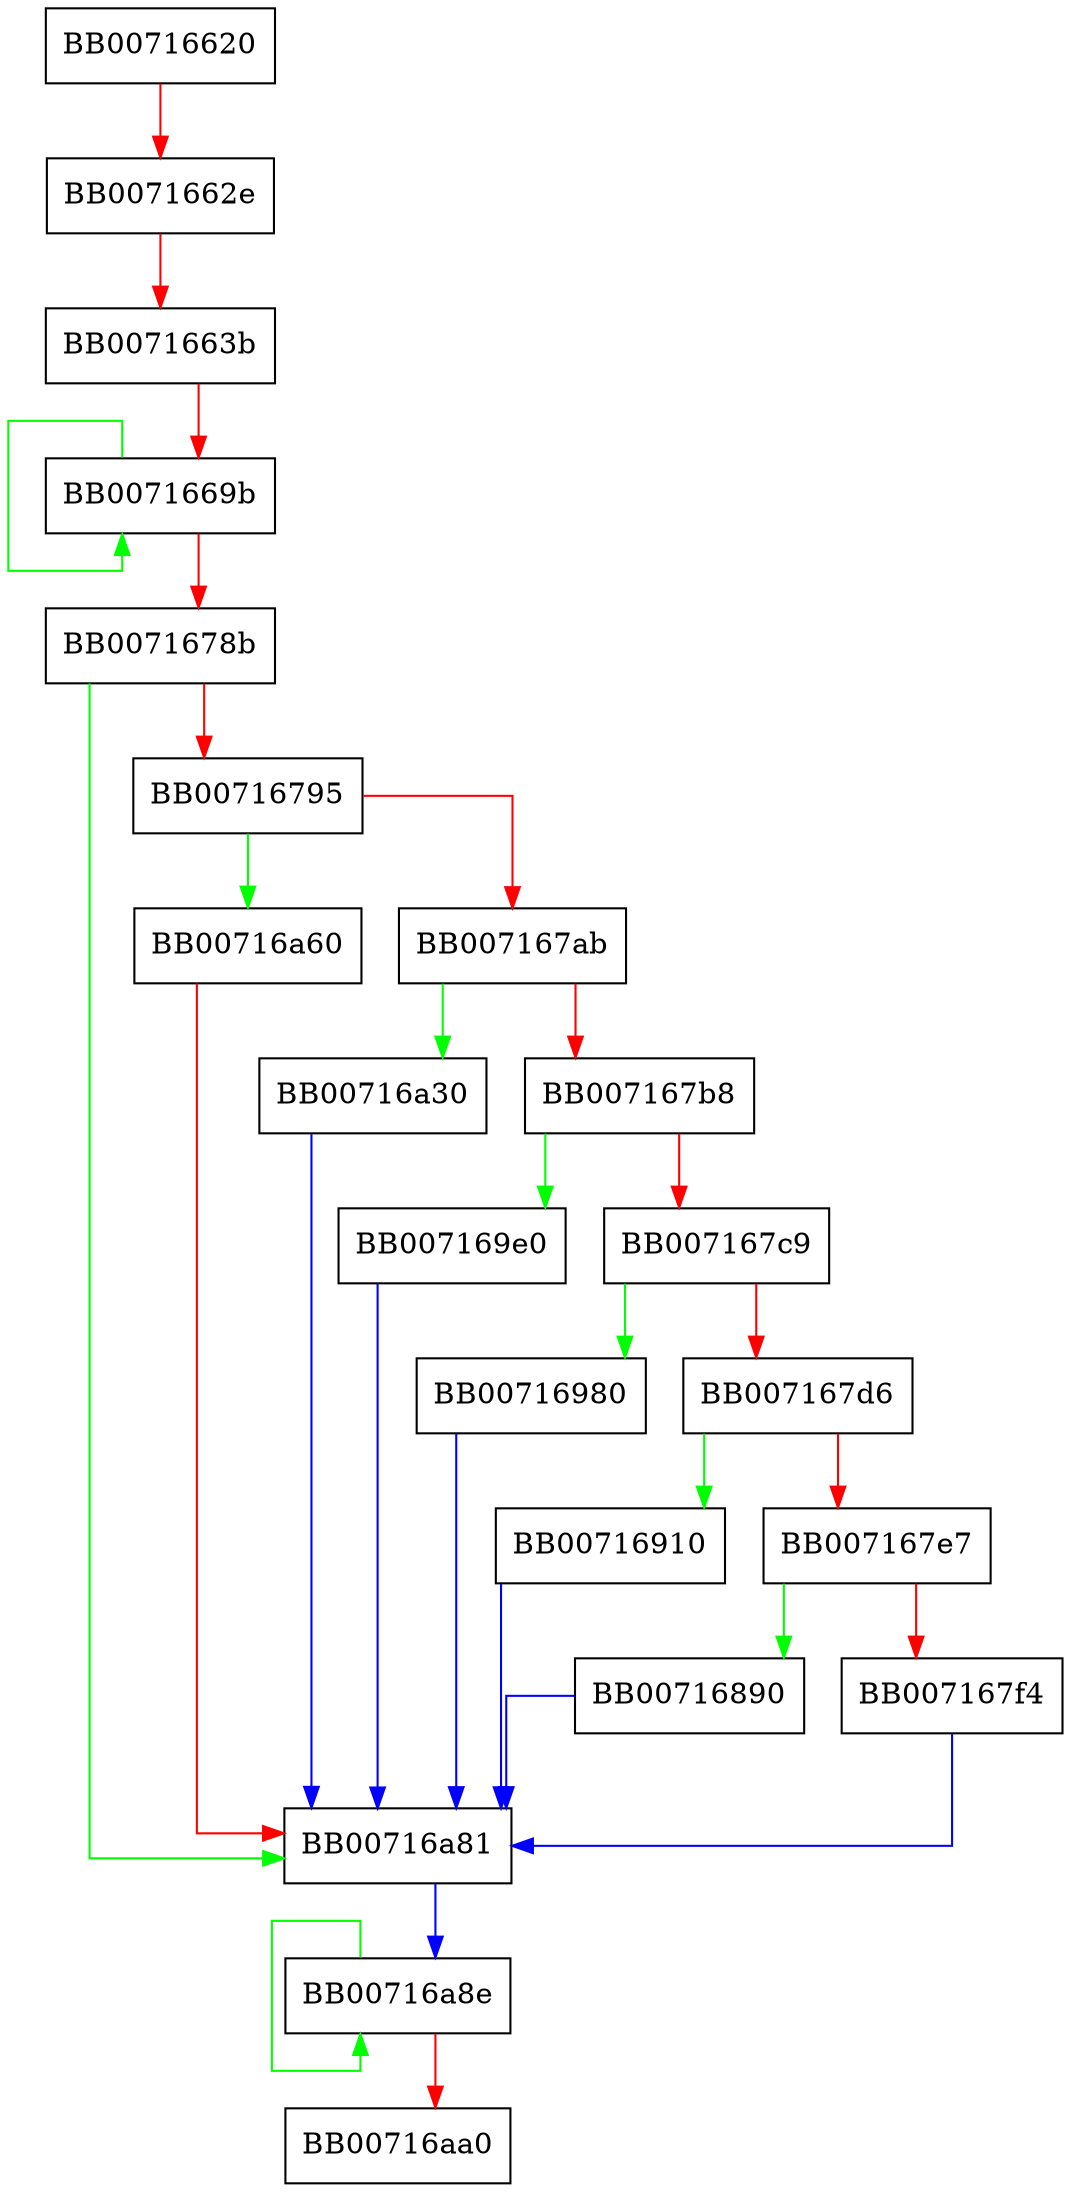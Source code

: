 digraph ossl_bsaes_cbc_encrypt {
  node [shape="box"];
  graph [splines=ortho];
  BB00716620 -> BB0071662e [color="red"];
  BB0071662e -> BB0071663b [color="red"];
  BB0071663b -> BB0071669b [color="red"];
  BB0071669b -> BB0071669b [color="green"];
  BB0071669b -> BB0071678b [color="red"];
  BB0071678b -> BB00716a81 [color="green"];
  BB0071678b -> BB00716795 [color="red"];
  BB00716795 -> BB00716a60 [color="green"];
  BB00716795 -> BB007167ab [color="red"];
  BB007167ab -> BB00716a30 [color="green"];
  BB007167ab -> BB007167b8 [color="red"];
  BB007167b8 -> BB007169e0 [color="green"];
  BB007167b8 -> BB007167c9 [color="red"];
  BB007167c9 -> BB00716980 [color="green"];
  BB007167c9 -> BB007167d6 [color="red"];
  BB007167d6 -> BB00716910 [color="green"];
  BB007167d6 -> BB007167e7 [color="red"];
  BB007167e7 -> BB00716890 [color="green"];
  BB007167e7 -> BB007167f4 [color="red"];
  BB007167f4 -> BB00716a81 [color="blue"];
  BB00716890 -> BB00716a81 [color="blue"];
  BB00716910 -> BB00716a81 [color="blue"];
  BB00716980 -> BB00716a81 [color="blue"];
  BB007169e0 -> BB00716a81 [color="blue"];
  BB00716a30 -> BB00716a81 [color="blue"];
  BB00716a60 -> BB00716a81 [color="red"];
  BB00716a81 -> BB00716a8e [color="blue"];
  BB00716a8e -> BB00716a8e [color="green"];
  BB00716a8e -> BB00716aa0 [color="red"];
}